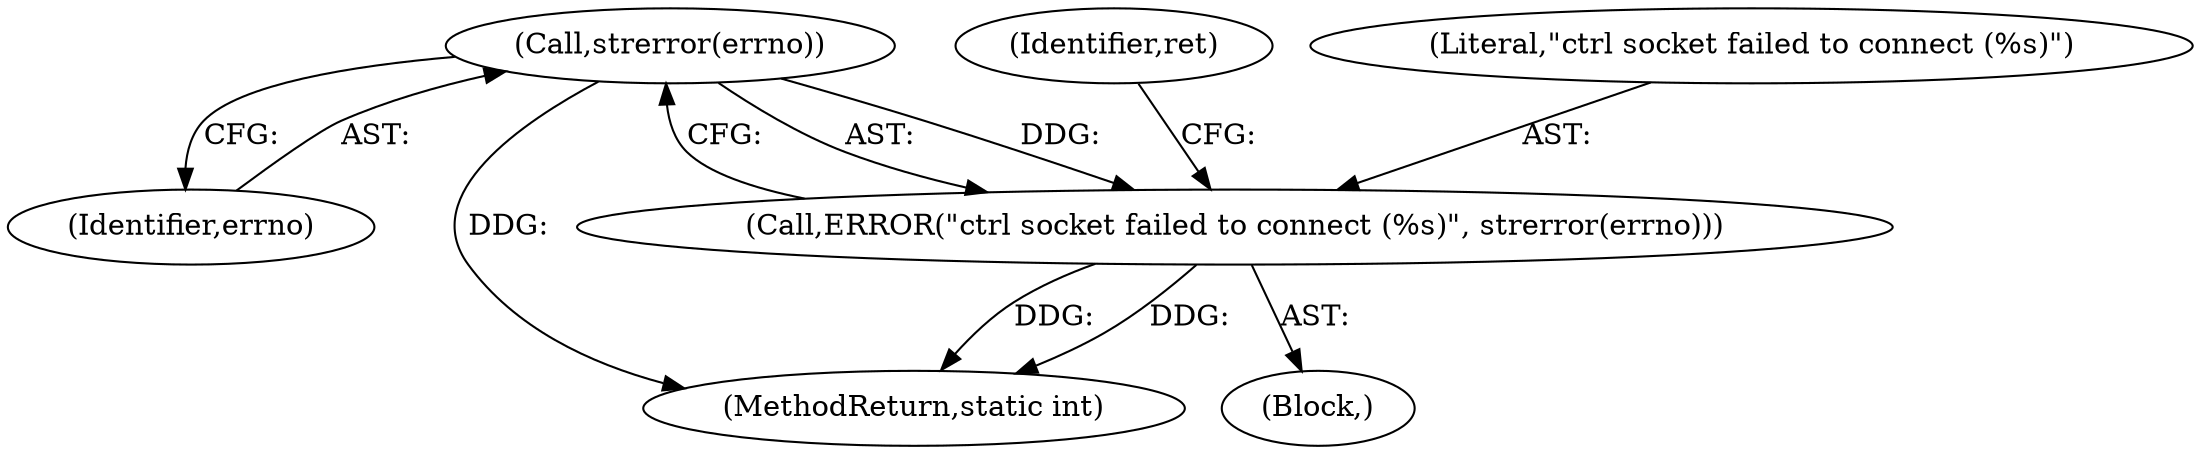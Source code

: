 digraph "0_Android_472271b153c5dc53c28beac55480a8d8434b2d5c_2@API" {
"1000387" [label="(Call,strerror(errno))"];
"1000385" [label="(Call,ERROR(\"ctrl socket failed to connect (%s)\", strerror(errno)))"];
"1000390" [label="(Identifier,ret)"];
"1000385" [label="(Call,ERROR(\"ctrl socket failed to connect (%s)\", strerror(errno)))"];
"1000388" [label="(Identifier,errno)"];
"1000386" [label="(Literal,\"ctrl socket failed to connect (%s)\")"];
"1000384" [label="(Block,)"];
"1000387" [label="(Call,strerror(errno))"];
"1000417" [label="(MethodReturn,static int)"];
"1000387" -> "1000385"  [label="AST: "];
"1000387" -> "1000388"  [label="CFG: "];
"1000388" -> "1000387"  [label="AST: "];
"1000385" -> "1000387"  [label="CFG: "];
"1000387" -> "1000417"  [label="DDG: "];
"1000387" -> "1000385"  [label="DDG: "];
"1000385" -> "1000384"  [label="AST: "];
"1000386" -> "1000385"  [label="AST: "];
"1000390" -> "1000385"  [label="CFG: "];
"1000385" -> "1000417"  [label="DDG: "];
"1000385" -> "1000417"  [label="DDG: "];
}
